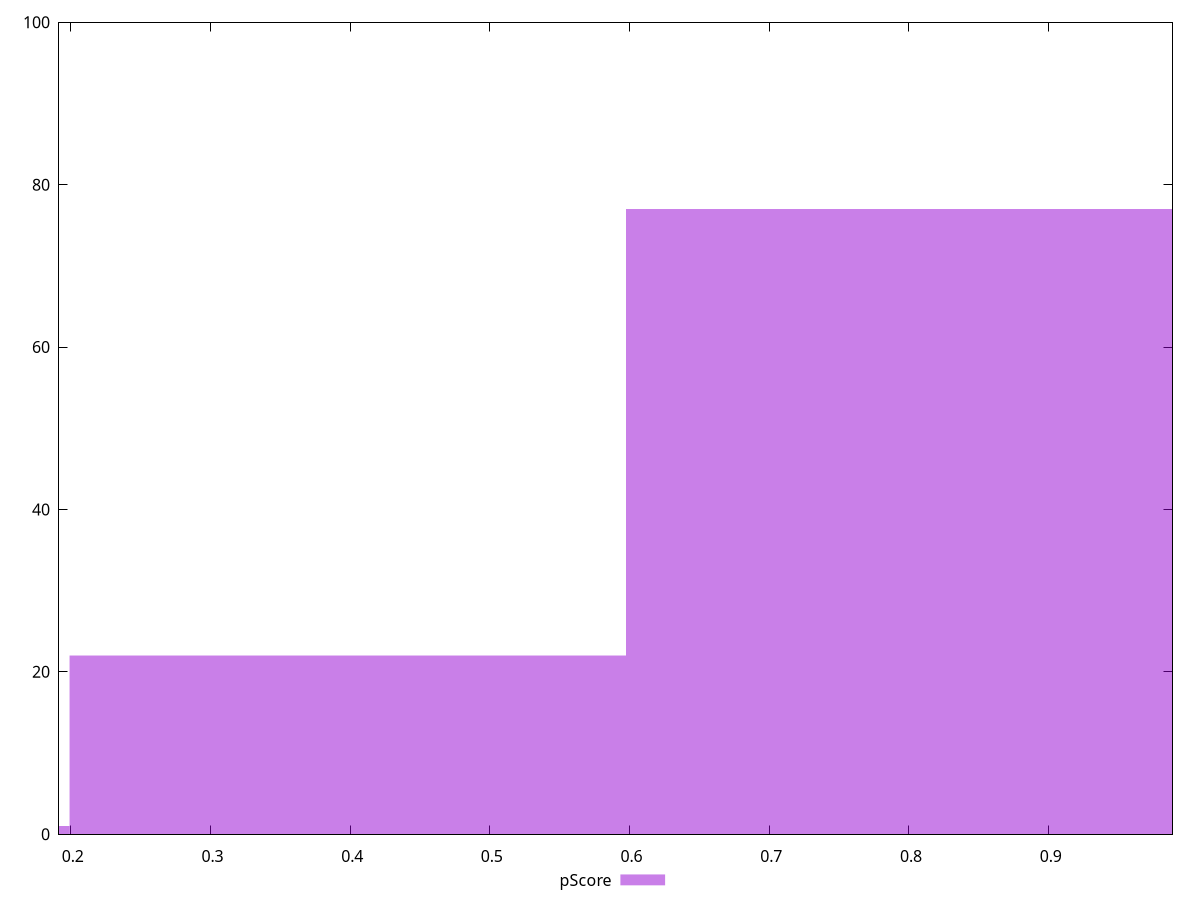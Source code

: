 reset

$pScore <<EOF
0.7966334740826843 77
0.39831673704134213 22
0 1
EOF

set key outside below
set boxwidth 0.39831673704134213
set xrange [0.19160057440124711:0.9886648467125391]
set yrange [0:100]
set trange [0:100]
set style fill transparent solid 0.5 noborder
set terminal svg size 640, 490 enhanced background rgb 'white'
set output "report_00013_2021-02-09T12-04-24.940Z/mainthread-work-breakdown/samples/pages+cached+noadtech+nomedia/pScore/histogram.svg"

plot $pScore title "pScore" with boxes

reset
